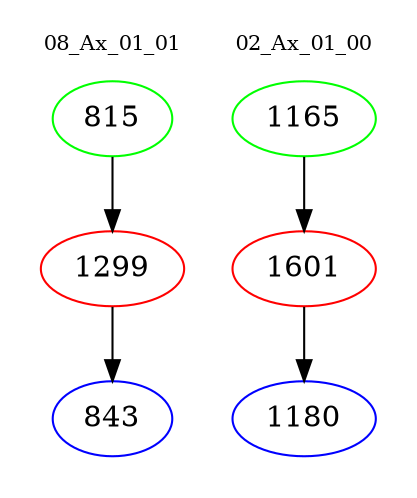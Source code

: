 digraph{
subgraph cluster_0 {
color = white
label = "08_Ax_01_01";
fontsize=10;
T0_815 [label="815", color="green"]
T0_815 -> T0_1299 [color="black"]
T0_1299 [label="1299", color="red"]
T0_1299 -> T0_843 [color="black"]
T0_843 [label="843", color="blue"]
}
subgraph cluster_1 {
color = white
label = "02_Ax_01_00";
fontsize=10;
T1_1165 [label="1165", color="green"]
T1_1165 -> T1_1601 [color="black"]
T1_1601 [label="1601", color="red"]
T1_1601 -> T1_1180 [color="black"]
T1_1180 [label="1180", color="blue"]
}
}
